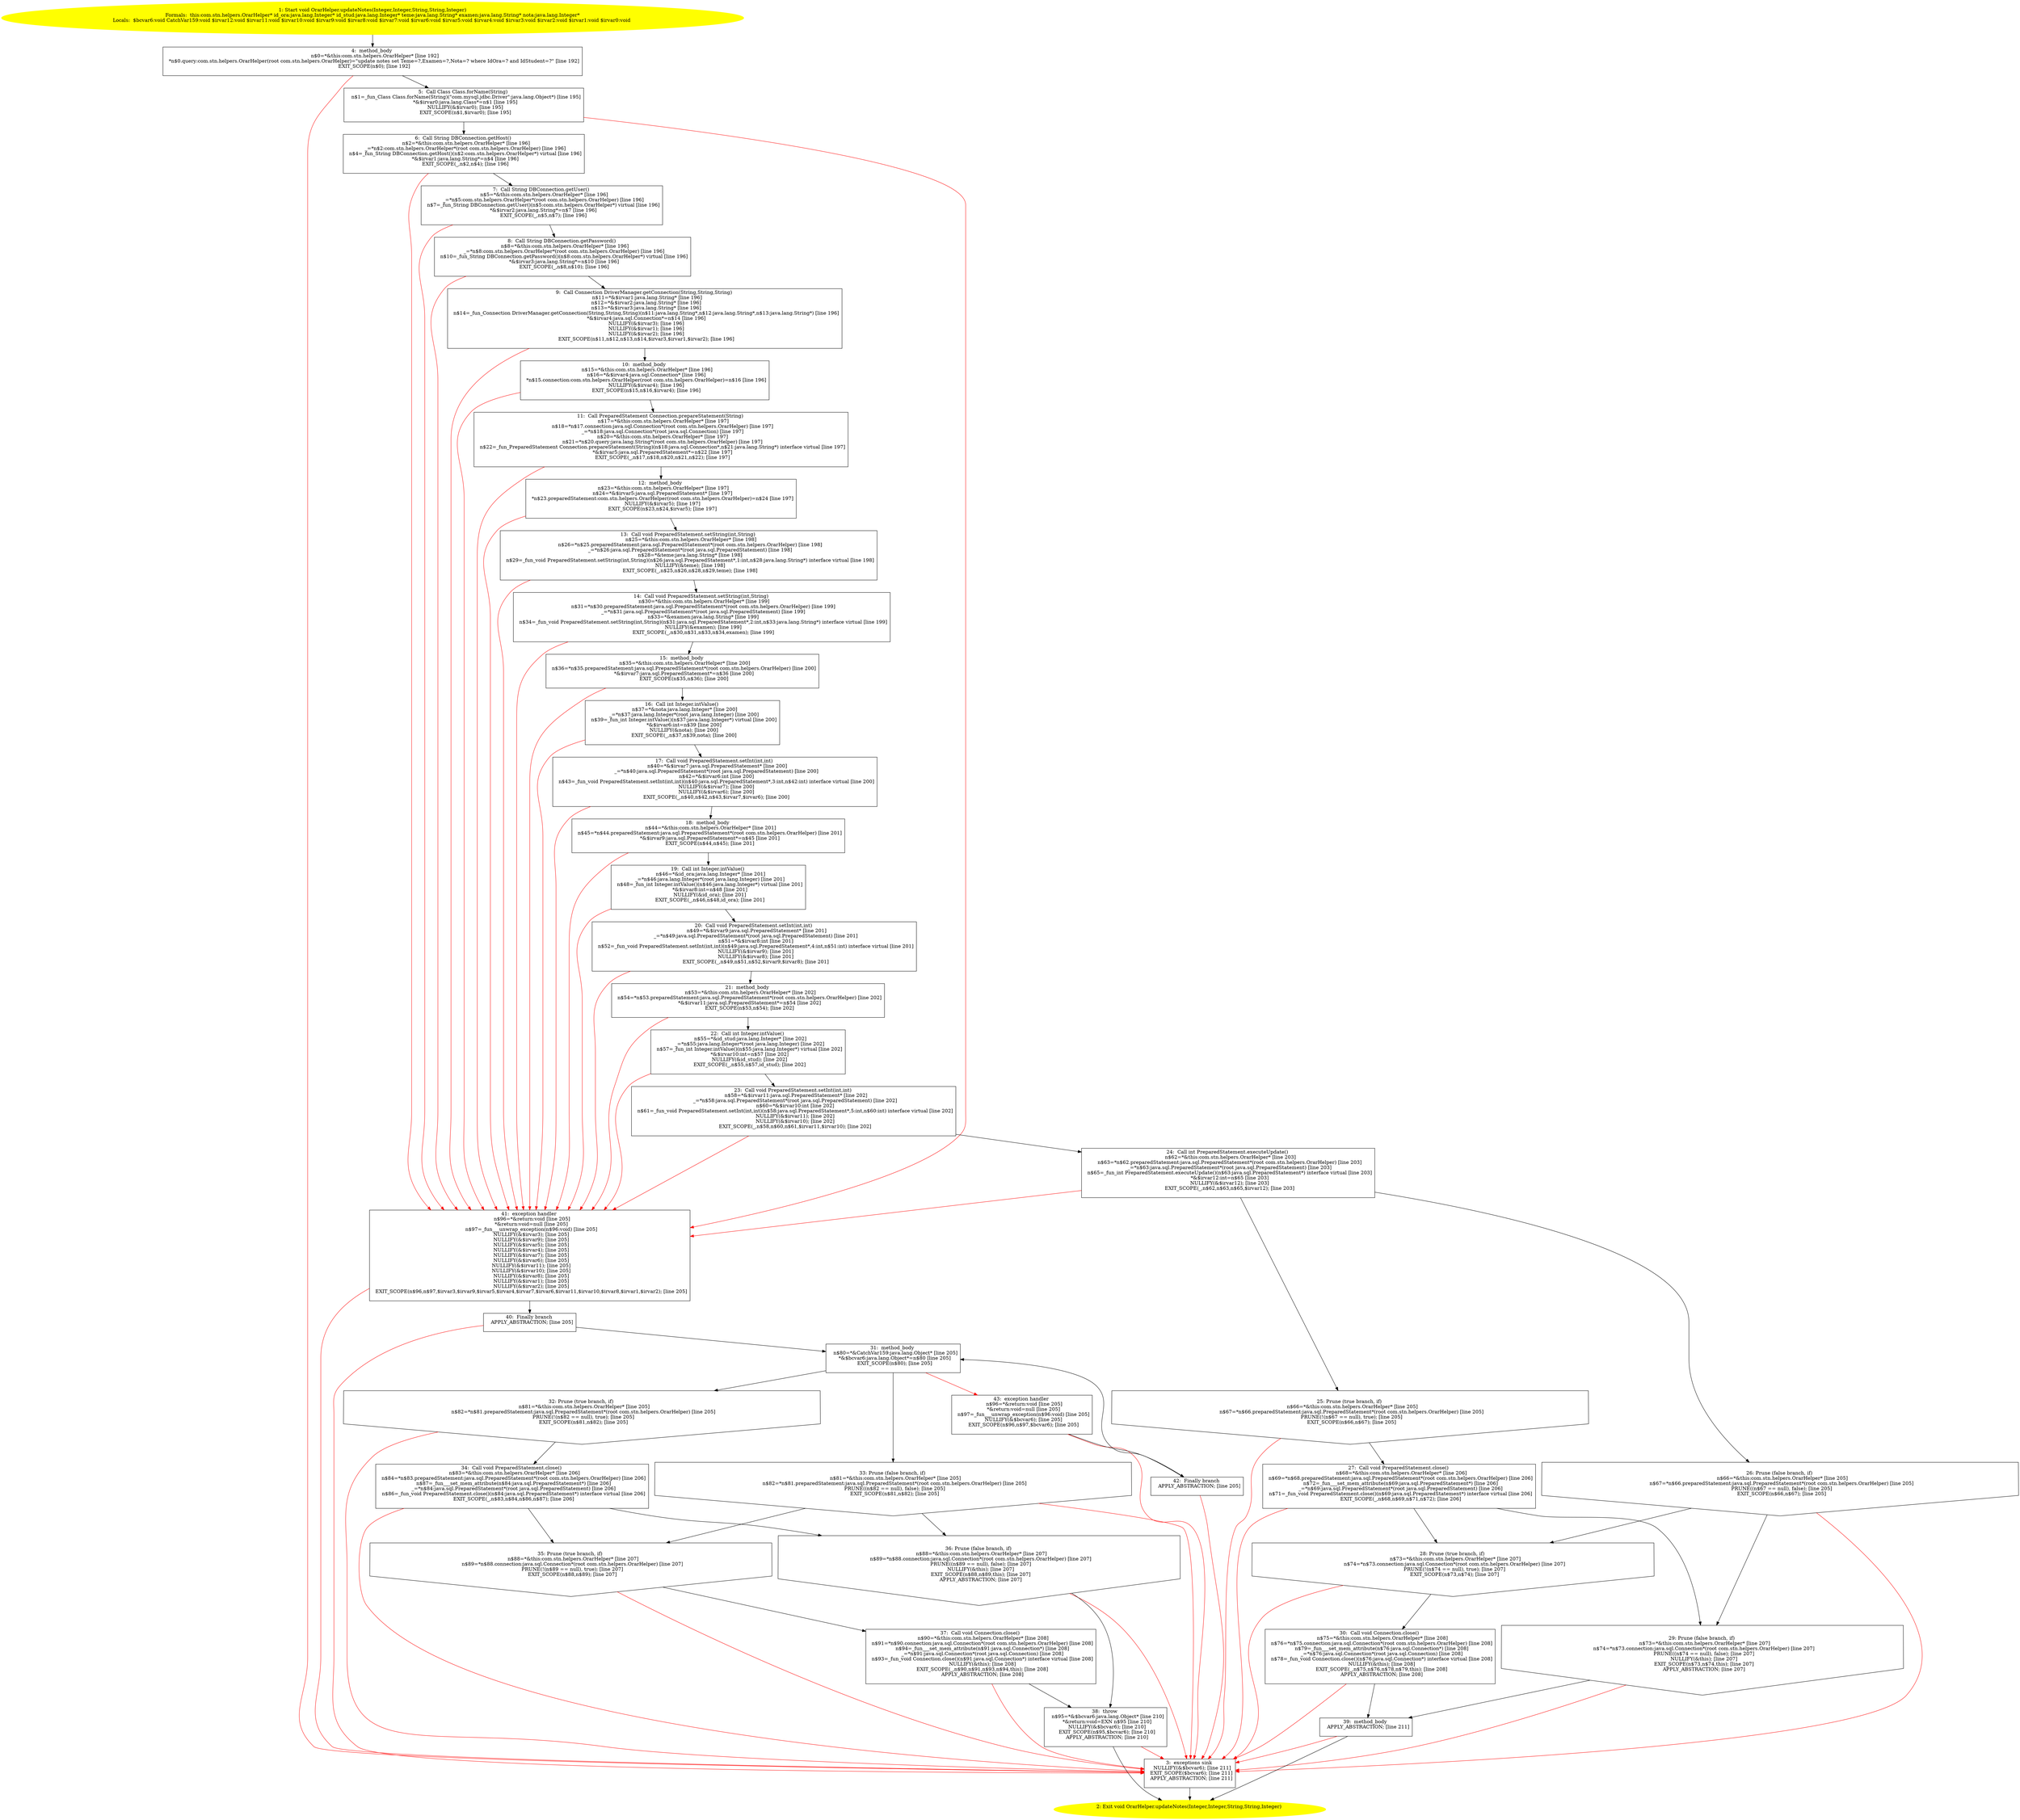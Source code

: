 /* @generated */
digraph cfg {
"com.stn.helpers.OrarHelper.updateNotes(java.lang.Integer,java.lang.Integer,java.lang.String,java.lan.32f5ffd7aff8fde650b1c3a159cd7a9b_1" [label="1: Start void OrarHelper.updateNotes(Integer,Integer,String,String,Integer)\nFormals:  this:com.stn.helpers.OrarHelper* id_ora:java.lang.Integer* id_stud:java.lang.Integer* teme:java.lang.String* examen:java.lang.String* nota:java.lang.Integer*\nLocals:  $bcvar6:void CatchVar159:void $irvar12:void $irvar11:void $irvar10:void $irvar9:void $irvar8:void $irvar7:void $irvar6:void $irvar5:void $irvar4:void $irvar3:void $irvar2:void $irvar1:void $irvar0:void \n  " color=yellow style=filled]
	

	 "com.stn.helpers.OrarHelper.updateNotes(java.lang.Integer,java.lang.Integer,java.lang.String,java.lan.32f5ffd7aff8fde650b1c3a159cd7a9b_1" -> "com.stn.helpers.OrarHelper.updateNotes(java.lang.Integer,java.lang.Integer,java.lang.String,java.lan.32f5ffd7aff8fde650b1c3a159cd7a9b_4" ;
"com.stn.helpers.OrarHelper.updateNotes(java.lang.Integer,java.lang.Integer,java.lang.String,java.lan.32f5ffd7aff8fde650b1c3a159cd7a9b_2" [label="2: Exit void OrarHelper.updateNotes(Integer,Integer,String,String,Integer) \n  " color=yellow style=filled]
	

"com.stn.helpers.OrarHelper.updateNotes(java.lang.Integer,java.lang.Integer,java.lang.String,java.lan.32f5ffd7aff8fde650b1c3a159cd7a9b_3" [label="3:  exceptions sink \n   NULLIFY(&$bcvar6); [line 211]\n  EXIT_SCOPE($bcvar6); [line 211]\n  APPLY_ABSTRACTION; [line 211]\n " shape="box"]
	

	 "com.stn.helpers.OrarHelper.updateNotes(java.lang.Integer,java.lang.Integer,java.lang.String,java.lan.32f5ffd7aff8fde650b1c3a159cd7a9b_3" -> "com.stn.helpers.OrarHelper.updateNotes(java.lang.Integer,java.lang.Integer,java.lang.String,java.lan.32f5ffd7aff8fde650b1c3a159cd7a9b_2" ;
"com.stn.helpers.OrarHelper.updateNotes(java.lang.Integer,java.lang.Integer,java.lang.String,java.lan.32f5ffd7aff8fde650b1c3a159cd7a9b_4" [label="4:  method_body \n   n$0=*&this:com.stn.helpers.OrarHelper* [line 192]\n  *n$0.query:com.stn.helpers.OrarHelper(root com.stn.helpers.OrarHelper)=\"update notes set Teme=?,Examen=?,Nota=? where IdOra=? and IdStudent=?\" [line 192]\n  EXIT_SCOPE(n$0); [line 192]\n " shape="box"]
	

	 "com.stn.helpers.OrarHelper.updateNotes(java.lang.Integer,java.lang.Integer,java.lang.String,java.lan.32f5ffd7aff8fde650b1c3a159cd7a9b_4" -> "com.stn.helpers.OrarHelper.updateNotes(java.lang.Integer,java.lang.Integer,java.lang.String,java.lan.32f5ffd7aff8fde650b1c3a159cd7a9b_5" ;
	 "com.stn.helpers.OrarHelper.updateNotes(java.lang.Integer,java.lang.Integer,java.lang.String,java.lan.32f5ffd7aff8fde650b1c3a159cd7a9b_4" -> "com.stn.helpers.OrarHelper.updateNotes(java.lang.Integer,java.lang.Integer,java.lang.String,java.lan.32f5ffd7aff8fde650b1c3a159cd7a9b_3" [color="red" ];
"com.stn.helpers.OrarHelper.updateNotes(java.lang.Integer,java.lang.Integer,java.lang.String,java.lan.32f5ffd7aff8fde650b1c3a159cd7a9b_5" [label="5:  Call Class Class.forName(String) \n   n$1=_fun_Class Class.forName(String)(\"com.mysql.jdbc.Driver\":java.lang.Object*) [line 195]\n  *&$irvar0:java.lang.Class*=n$1 [line 195]\n  NULLIFY(&$irvar0); [line 195]\n  EXIT_SCOPE(n$1,$irvar0); [line 195]\n " shape="box"]
	

	 "com.stn.helpers.OrarHelper.updateNotes(java.lang.Integer,java.lang.Integer,java.lang.String,java.lan.32f5ffd7aff8fde650b1c3a159cd7a9b_5" -> "com.stn.helpers.OrarHelper.updateNotes(java.lang.Integer,java.lang.Integer,java.lang.String,java.lan.32f5ffd7aff8fde650b1c3a159cd7a9b_6" ;
	 "com.stn.helpers.OrarHelper.updateNotes(java.lang.Integer,java.lang.Integer,java.lang.String,java.lan.32f5ffd7aff8fde650b1c3a159cd7a9b_5" -> "com.stn.helpers.OrarHelper.updateNotes(java.lang.Integer,java.lang.Integer,java.lang.String,java.lan.32f5ffd7aff8fde650b1c3a159cd7a9b_41" [color="red" ];
"com.stn.helpers.OrarHelper.updateNotes(java.lang.Integer,java.lang.Integer,java.lang.String,java.lan.32f5ffd7aff8fde650b1c3a159cd7a9b_6" [label="6:  Call String DBConnection.getHost() \n   n$2=*&this:com.stn.helpers.OrarHelper* [line 196]\n  _=*n$2:com.stn.helpers.OrarHelper*(root com.stn.helpers.OrarHelper) [line 196]\n  n$4=_fun_String DBConnection.getHost()(n$2:com.stn.helpers.OrarHelper*) virtual [line 196]\n  *&$irvar1:java.lang.String*=n$4 [line 196]\n  EXIT_SCOPE(_,n$2,n$4); [line 196]\n " shape="box"]
	

	 "com.stn.helpers.OrarHelper.updateNotes(java.lang.Integer,java.lang.Integer,java.lang.String,java.lan.32f5ffd7aff8fde650b1c3a159cd7a9b_6" -> "com.stn.helpers.OrarHelper.updateNotes(java.lang.Integer,java.lang.Integer,java.lang.String,java.lan.32f5ffd7aff8fde650b1c3a159cd7a9b_7" ;
	 "com.stn.helpers.OrarHelper.updateNotes(java.lang.Integer,java.lang.Integer,java.lang.String,java.lan.32f5ffd7aff8fde650b1c3a159cd7a9b_6" -> "com.stn.helpers.OrarHelper.updateNotes(java.lang.Integer,java.lang.Integer,java.lang.String,java.lan.32f5ffd7aff8fde650b1c3a159cd7a9b_41" [color="red" ];
"com.stn.helpers.OrarHelper.updateNotes(java.lang.Integer,java.lang.Integer,java.lang.String,java.lan.32f5ffd7aff8fde650b1c3a159cd7a9b_7" [label="7:  Call String DBConnection.getUser() \n   n$5=*&this:com.stn.helpers.OrarHelper* [line 196]\n  _=*n$5:com.stn.helpers.OrarHelper*(root com.stn.helpers.OrarHelper) [line 196]\n  n$7=_fun_String DBConnection.getUser()(n$5:com.stn.helpers.OrarHelper*) virtual [line 196]\n  *&$irvar2:java.lang.String*=n$7 [line 196]\n  EXIT_SCOPE(_,n$5,n$7); [line 196]\n " shape="box"]
	

	 "com.stn.helpers.OrarHelper.updateNotes(java.lang.Integer,java.lang.Integer,java.lang.String,java.lan.32f5ffd7aff8fde650b1c3a159cd7a9b_7" -> "com.stn.helpers.OrarHelper.updateNotes(java.lang.Integer,java.lang.Integer,java.lang.String,java.lan.32f5ffd7aff8fde650b1c3a159cd7a9b_8" ;
	 "com.stn.helpers.OrarHelper.updateNotes(java.lang.Integer,java.lang.Integer,java.lang.String,java.lan.32f5ffd7aff8fde650b1c3a159cd7a9b_7" -> "com.stn.helpers.OrarHelper.updateNotes(java.lang.Integer,java.lang.Integer,java.lang.String,java.lan.32f5ffd7aff8fde650b1c3a159cd7a9b_41" [color="red" ];
"com.stn.helpers.OrarHelper.updateNotes(java.lang.Integer,java.lang.Integer,java.lang.String,java.lan.32f5ffd7aff8fde650b1c3a159cd7a9b_8" [label="8:  Call String DBConnection.getPassword() \n   n$8=*&this:com.stn.helpers.OrarHelper* [line 196]\n  _=*n$8:com.stn.helpers.OrarHelper*(root com.stn.helpers.OrarHelper) [line 196]\n  n$10=_fun_String DBConnection.getPassword()(n$8:com.stn.helpers.OrarHelper*) virtual [line 196]\n  *&$irvar3:java.lang.String*=n$10 [line 196]\n  EXIT_SCOPE(_,n$8,n$10); [line 196]\n " shape="box"]
	

	 "com.stn.helpers.OrarHelper.updateNotes(java.lang.Integer,java.lang.Integer,java.lang.String,java.lan.32f5ffd7aff8fde650b1c3a159cd7a9b_8" -> "com.stn.helpers.OrarHelper.updateNotes(java.lang.Integer,java.lang.Integer,java.lang.String,java.lan.32f5ffd7aff8fde650b1c3a159cd7a9b_9" ;
	 "com.stn.helpers.OrarHelper.updateNotes(java.lang.Integer,java.lang.Integer,java.lang.String,java.lan.32f5ffd7aff8fde650b1c3a159cd7a9b_8" -> "com.stn.helpers.OrarHelper.updateNotes(java.lang.Integer,java.lang.Integer,java.lang.String,java.lan.32f5ffd7aff8fde650b1c3a159cd7a9b_41" [color="red" ];
"com.stn.helpers.OrarHelper.updateNotes(java.lang.Integer,java.lang.Integer,java.lang.String,java.lan.32f5ffd7aff8fde650b1c3a159cd7a9b_9" [label="9:  Call Connection DriverManager.getConnection(String,String,String) \n   n$11=*&$irvar1:java.lang.String* [line 196]\n  n$12=*&$irvar2:java.lang.String* [line 196]\n  n$13=*&$irvar3:java.lang.String* [line 196]\n  n$14=_fun_Connection DriverManager.getConnection(String,String,String)(n$11:java.lang.String*,n$12:java.lang.String*,n$13:java.lang.String*) [line 196]\n  *&$irvar4:java.sql.Connection*=n$14 [line 196]\n  NULLIFY(&$irvar3); [line 196]\n  NULLIFY(&$irvar1); [line 196]\n  NULLIFY(&$irvar2); [line 196]\n  EXIT_SCOPE(n$11,n$12,n$13,n$14,$irvar3,$irvar1,$irvar2); [line 196]\n " shape="box"]
	

	 "com.stn.helpers.OrarHelper.updateNotes(java.lang.Integer,java.lang.Integer,java.lang.String,java.lan.32f5ffd7aff8fde650b1c3a159cd7a9b_9" -> "com.stn.helpers.OrarHelper.updateNotes(java.lang.Integer,java.lang.Integer,java.lang.String,java.lan.32f5ffd7aff8fde650b1c3a159cd7a9b_10" ;
	 "com.stn.helpers.OrarHelper.updateNotes(java.lang.Integer,java.lang.Integer,java.lang.String,java.lan.32f5ffd7aff8fde650b1c3a159cd7a9b_9" -> "com.stn.helpers.OrarHelper.updateNotes(java.lang.Integer,java.lang.Integer,java.lang.String,java.lan.32f5ffd7aff8fde650b1c3a159cd7a9b_41" [color="red" ];
"com.stn.helpers.OrarHelper.updateNotes(java.lang.Integer,java.lang.Integer,java.lang.String,java.lan.32f5ffd7aff8fde650b1c3a159cd7a9b_10" [label="10:  method_body \n   n$15=*&this:com.stn.helpers.OrarHelper* [line 196]\n  n$16=*&$irvar4:java.sql.Connection* [line 196]\n  *n$15.connection:com.stn.helpers.OrarHelper(root com.stn.helpers.OrarHelper)=n$16 [line 196]\n  NULLIFY(&$irvar4); [line 196]\n  EXIT_SCOPE(n$15,n$16,$irvar4); [line 196]\n " shape="box"]
	

	 "com.stn.helpers.OrarHelper.updateNotes(java.lang.Integer,java.lang.Integer,java.lang.String,java.lan.32f5ffd7aff8fde650b1c3a159cd7a9b_10" -> "com.stn.helpers.OrarHelper.updateNotes(java.lang.Integer,java.lang.Integer,java.lang.String,java.lan.32f5ffd7aff8fde650b1c3a159cd7a9b_11" ;
	 "com.stn.helpers.OrarHelper.updateNotes(java.lang.Integer,java.lang.Integer,java.lang.String,java.lan.32f5ffd7aff8fde650b1c3a159cd7a9b_10" -> "com.stn.helpers.OrarHelper.updateNotes(java.lang.Integer,java.lang.Integer,java.lang.String,java.lan.32f5ffd7aff8fde650b1c3a159cd7a9b_41" [color="red" ];
"com.stn.helpers.OrarHelper.updateNotes(java.lang.Integer,java.lang.Integer,java.lang.String,java.lan.32f5ffd7aff8fde650b1c3a159cd7a9b_11" [label="11:  Call PreparedStatement Connection.prepareStatement(String) \n   n$17=*&this:com.stn.helpers.OrarHelper* [line 197]\n  n$18=*n$17.connection:java.sql.Connection*(root com.stn.helpers.OrarHelper) [line 197]\n  _=*n$18:java.sql.Connection*(root java.sql.Connection) [line 197]\n  n$20=*&this:com.stn.helpers.OrarHelper* [line 197]\n  n$21=*n$20.query:java.lang.String*(root com.stn.helpers.OrarHelper) [line 197]\n  n$22=_fun_PreparedStatement Connection.prepareStatement(String)(n$18:java.sql.Connection*,n$21:java.lang.String*) interface virtual [line 197]\n  *&$irvar5:java.sql.PreparedStatement*=n$22 [line 197]\n  EXIT_SCOPE(_,n$17,n$18,n$20,n$21,n$22); [line 197]\n " shape="box"]
	

	 "com.stn.helpers.OrarHelper.updateNotes(java.lang.Integer,java.lang.Integer,java.lang.String,java.lan.32f5ffd7aff8fde650b1c3a159cd7a9b_11" -> "com.stn.helpers.OrarHelper.updateNotes(java.lang.Integer,java.lang.Integer,java.lang.String,java.lan.32f5ffd7aff8fde650b1c3a159cd7a9b_12" ;
	 "com.stn.helpers.OrarHelper.updateNotes(java.lang.Integer,java.lang.Integer,java.lang.String,java.lan.32f5ffd7aff8fde650b1c3a159cd7a9b_11" -> "com.stn.helpers.OrarHelper.updateNotes(java.lang.Integer,java.lang.Integer,java.lang.String,java.lan.32f5ffd7aff8fde650b1c3a159cd7a9b_41" [color="red" ];
"com.stn.helpers.OrarHelper.updateNotes(java.lang.Integer,java.lang.Integer,java.lang.String,java.lan.32f5ffd7aff8fde650b1c3a159cd7a9b_12" [label="12:  method_body \n   n$23=*&this:com.stn.helpers.OrarHelper* [line 197]\n  n$24=*&$irvar5:java.sql.PreparedStatement* [line 197]\n  *n$23.preparedStatement:com.stn.helpers.OrarHelper(root com.stn.helpers.OrarHelper)=n$24 [line 197]\n  NULLIFY(&$irvar5); [line 197]\n  EXIT_SCOPE(n$23,n$24,$irvar5); [line 197]\n " shape="box"]
	

	 "com.stn.helpers.OrarHelper.updateNotes(java.lang.Integer,java.lang.Integer,java.lang.String,java.lan.32f5ffd7aff8fde650b1c3a159cd7a9b_12" -> "com.stn.helpers.OrarHelper.updateNotes(java.lang.Integer,java.lang.Integer,java.lang.String,java.lan.32f5ffd7aff8fde650b1c3a159cd7a9b_13" ;
	 "com.stn.helpers.OrarHelper.updateNotes(java.lang.Integer,java.lang.Integer,java.lang.String,java.lan.32f5ffd7aff8fde650b1c3a159cd7a9b_12" -> "com.stn.helpers.OrarHelper.updateNotes(java.lang.Integer,java.lang.Integer,java.lang.String,java.lan.32f5ffd7aff8fde650b1c3a159cd7a9b_41" [color="red" ];
"com.stn.helpers.OrarHelper.updateNotes(java.lang.Integer,java.lang.Integer,java.lang.String,java.lan.32f5ffd7aff8fde650b1c3a159cd7a9b_13" [label="13:  Call void PreparedStatement.setString(int,String) \n   n$25=*&this:com.stn.helpers.OrarHelper* [line 198]\n  n$26=*n$25.preparedStatement:java.sql.PreparedStatement*(root com.stn.helpers.OrarHelper) [line 198]\n  _=*n$26:java.sql.PreparedStatement*(root java.sql.PreparedStatement) [line 198]\n  n$28=*&teme:java.lang.String* [line 198]\n  n$29=_fun_void PreparedStatement.setString(int,String)(n$26:java.sql.PreparedStatement*,1:int,n$28:java.lang.String*) interface virtual [line 198]\n  NULLIFY(&teme); [line 198]\n  EXIT_SCOPE(_,n$25,n$26,n$28,n$29,teme); [line 198]\n " shape="box"]
	

	 "com.stn.helpers.OrarHelper.updateNotes(java.lang.Integer,java.lang.Integer,java.lang.String,java.lan.32f5ffd7aff8fde650b1c3a159cd7a9b_13" -> "com.stn.helpers.OrarHelper.updateNotes(java.lang.Integer,java.lang.Integer,java.lang.String,java.lan.32f5ffd7aff8fde650b1c3a159cd7a9b_14" ;
	 "com.stn.helpers.OrarHelper.updateNotes(java.lang.Integer,java.lang.Integer,java.lang.String,java.lan.32f5ffd7aff8fde650b1c3a159cd7a9b_13" -> "com.stn.helpers.OrarHelper.updateNotes(java.lang.Integer,java.lang.Integer,java.lang.String,java.lan.32f5ffd7aff8fde650b1c3a159cd7a9b_41" [color="red" ];
"com.stn.helpers.OrarHelper.updateNotes(java.lang.Integer,java.lang.Integer,java.lang.String,java.lan.32f5ffd7aff8fde650b1c3a159cd7a9b_14" [label="14:  Call void PreparedStatement.setString(int,String) \n   n$30=*&this:com.stn.helpers.OrarHelper* [line 199]\n  n$31=*n$30.preparedStatement:java.sql.PreparedStatement*(root com.stn.helpers.OrarHelper) [line 199]\n  _=*n$31:java.sql.PreparedStatement*(root java.sql.PreparedStatement) [line 199]\n  n$33=*&examen:java.lang.String* [line 199]\n  n$34=_fun_void PreparedStatement.setString(int,String)(n$31:java.sql.PreparedStatement*,2:int,n$33:java.lang.String*) interface virtual [line 199]\n  NULLIFY(&examen); [line 199]\n  EXIT_SCOPE(_,n$30,n$31,n$33,n$34,examen); [line 199]\n " shape="box"]
	

	 "com.stn.helpers.OrarHelper.updateNotes(java.lang.Integer,java.lang.Integer,java.lang.String,java.lan.32f5ffd7aff8fde650b1c3a159cd7a9b_14" -> "com.stn.helpers.OrarHelper.updateNotes(java.lang.Integer,java.lang.Integer,java.lang.String,java.lan.32f5ffd7aff8fde650b1c3a159cd7a9b_15" ;
	 "com.stn.helpers.OrarHelper.updateNotes(java.lang.Integer,java.lang.Integer,java.lang.String,java.lan.32f5ffd7aff8fde650b1c3a159cd7a9b_14" -> "com.stn.helpers.OrarHelper.updateNotes(java.lang.Integer,java.lang.Integer,java.lang.String,java.lan.32f5ffd7aff8fde650b1c3a159cd7a9b_41" [color="red" ];
"com.stn.helpers.OrarHelper.updateNotes(java.lang.Integer,java.lang.Integer,java.lang.String,java.lan.32f5ffd7aff8fde650b1c3a159cd7a9b_15" [label="15:  method_body \n   n$35=*&this:com.stn.helpers.OrarHelper* [line 200]\n  n$36=*n$35.preparedStatement:java.sql.PreparedStatement*(root com.stn.helpers.OrarHelper) [line 200]\n  *&$irvar7:java.sql.PreparedStatement*=n$36 [line 200]\n  EXIT_SCOPE(n$35,n$36); [line 200]\n " shape="box"]
	

	 "com.stn.helpers.OrarHelper.updateNotes(java.lang.Integer,java.lang.Integer,java.lang.String,java.lan.32f5ffd7aff8fde650b1c3a159cd7a9b_15" -> "com.stn.helpers.OrarHelper.updateNotes(java.lang.Integer,java.lang.Integer,java.lang.String,java.lan.32f5ffd7aff8fde650b1c3a159cd7a9b_16" ;
	 "com.stn.helpers.OrarHelper.updateNotes(java.lang.Integer,java.lang.Integer,java.lang.String,java.lan.32f5ffd7aff8fde650b1c3a159cd7a9b_15" -> "com.stn.helpers.OrarHelper.updateNotes(java.lang.Integer,java.lang.Integer,java.lang.String,java.lan.32f5ffd7aff8fde650b1c3a159cd7a9b_41" [color="red" ];
"com.stn.helpers.OrarHelper.updateNotes(java.lang.Integer,java.lang.Integer,java.lang.String,java.lan.32f5ffd7aff8fde650b1c3a159cd7a9b_16" [label="16:  Call int Integer.intValue() \n   n$37=*&nota:java.lang.Integer* [line 200]\n  _=*n$37:java.lang.Integer*(root java.lang.Integer) [line 200]\n  n$39=_fun_int Integer.intValue()(n$37:java.lang.Integer*) virtual [line 200]\n  *&$irvar6:int=n$39 [line 200]\n  NULLIFY(&nota); [line 200]\n  EXIT_SCOPE(_,n$37,n$39,nota); [line 200]\n " shape="box"]
	

	 "com.stn.helpers.OrarHelper.updateNotes(java.lang.Integer,java.lang.Integer,java.lang.String,java.lan.32f5ffd7aff8fde650b1c3a159cd7a9b_16" -> "com.stn.helpers.OrarHelper.updateNotes(java.lang.Integer,java.lang.Integer,java.lang.String,java.lan.32f5ffd7aff8fde650b1c3a159cd7a9b_17" ;
	 "com.stn.helpers.OrarHelper.updateNotes(java.lang.Integer,java.lang.Integer,java.lang.String,java.lan.32f5ffd7aff8fde650b1c3a159cd7a9b_16" -> "com.stn.helpers.OrarHelper.updateNotes(java.lang.Integer,java.lang.Integer,java.lang.String,java.lan.32f5ffd7aff8fde650b1c3a159cd7a9b_41" [color="red" ];
"com.stn.helpers.OrarHelper.updateNotes(java.lang.Integer,java.lang.Integer,java.lang.String,java.lan.32f5ffd7aff8fde650b1c3a159cd7a9b_17" [label="17:  Call void PreparedStatement.setInt(int,int) \n   n$40=*&$irvar7:java.sql.PreparedStatement* [line 200]\n  _=*n$40:java.sql.PreparedStatement*(root java.sql.PreparedStatement) [line 200]\n  n$42=*&$irvar6:int [line 200]\n  n$43=_fun_void PreparedStatement.setInt(int,int)(n$40:java.sql.PreparedStatement*,3:int,n$42:int) interface virtual [line 200]\n  NULLIFY(&$irvar7); [line 200]\n  NULLIFY(&$irvar6); [line 200]\n  EXIT_SCOPE(_,n$40,n$42,n$43,$irvar7,$irvar6); [line 200]\n " shape="box"]
	

	 "com.stn.helpers.OrarHelper.updateNotes(java.lang.Integer,java.lang.Integer,java.lang.String,java.lan.32f5ffd7aff8fde650b1c3a159cd7a9b_17" -> "com.stn.helpers.OrarHelper.updateNotes(java.lang.Integer,java.lang.Integer,java.lang.String,java.lan.32f5ffd7aff8fde650b1c3a159cd7a9b_18" ;
	 "com.stn.helpers.OrarHelper.updateNotes(java.lang.Integer,java.lang.Integer,java.lang.String,java.lan.32f5ffd7aff8fde650b1c3a159cd7a9b_17" -> "com.stn.helpers.OrarHelper.updateNotes(java.lang.Integer,java.lang.Integer,java.lang.String,java.lan.32f5ffd7aff8fde650b1c3a159cd7a9b_41" [color="red" ];
"com.stn.helpers.OrarHelper.updateNotes(java.lang.Integer,java.lang.Integer,java.lang.String,java.lan.32f5ffd7aff8fde650b1c3a159cd7a9b_18" [label="18:  method_body \n   n$44=*&this:com.stn.helpers.OrarHelper* [line 201]\n  n$45=*n$44.preparedStatement:java.sql.PreparedStatement*(root com.stn.helpers.OrarHelper) [line 201]\n  *&$irvar9:java.sql.PreparedStatement*=n$45 [line 201]\n  EXIT_SCOPE(n$44,n$45); [line 201]\n " shape="box"]
	

	 "com.stn.helpers.OrarHelper.updateNotes(java.lang.Integer,java.lang.Integer,java.lang.String,java.lan.32f5ffd7aff8fde650b1c3a159cd7a9b_18" -> "com.stn.helpers.OrarHelper.updateNotes(java.lang.Integer,java.lang.Integer,java.lang.String,java.lan.32f5ffd7aff8fde650b1c3a159cd7a9b_19" ;
	 "com.stn.helpers.OrarHelper.updateNotes(java.lang.Integer,java.lang.Integer,java.lang.String,java.lan.32f5ffd7aff8fde650b1c3a159cd7a9b_18" -> "com.stn.helpers.OrarHelper.updateNotes(java.lang.Integer,java.lang.Integer,java.lang.String,java.lan.32f5ffd7aff8fde650b1c3a159cd7a9b_41" [color="red" ];
"com.stn.helpers.OrarHelper.updateNotes(java.lang.Integer,java.lang.Integer,java.lang.String,java.lan.32f5ffd7aff8fde650b1c3a159cd7a9b_19" [label="19:  Call int Integer.intValue() \n   n$46=*&id_ora:java.lang.Integer* [line 201]\n  _=*n$46:java.lang.Integer*(root java.lang.Integer) [line 201]\n  n$48=_fun_int Integer.intValue()(n$46:java.lang.Integer*) virtual [line 201]\n  *&$irvar8:int=n$48 [line 201]\n  NULLIFY(&id_ora); [line 201]\n  EXIT_SCOPE(_,n$46,n$48,id_ora); [line 201]\n " shape="box"]
	

	 "com.stn.helpers.OrarHelper.updateNotes(java.lang.Integer,java.lang.Integer,java.lang.String,java.lan.32f5ffd7aff8fde650b1c3a159cd7a9b_19" -> "com.stn.helpers.OrarHelper.updateNotes(java.lang.Integer,java.lang.Integer,java.lang.String,java.lan.32f5ffd7aff8fde650b1c3a159cd7a9b_20" ;
	 "com.stn.helpers.OrarHelper.updateNotes(java.lang.Integer,java.lang.Integer,java.lang.String,java.lan.32f5ffd7aff8fde650b1c3a159cd7a9b_19" -> "com.stn.helpers.OrarHelper.updateNotes(java.lang.Integer,java.lang.Integer,java.lang.String,java.lan.32f5ffd7aff8fde650b1c3a159cd7a9b_41" [color="red" ];
"com.stn.helpers.OrarHelper.updateNotes(java.lang.Integer,java.lang.Integer,java.lang.String,java.lan.32f5ffd7aff8fde650b1c3a159cd7a9b_20" [label="20:  Call void PreparedStatement.setInt(int,int) \n   n$49=*&$irvar9:java.sql.PreparedStatement* [line 201]\n  _=*n$49:java.sql.PreparedStatement*(root java.sql.PreparedStatement) [line 201]\n  n$51=*&$irvar8:int [line 201]\n  n$52=_fun_void PreparedStatement.setInt(int,int)(n$49:java.sql.PreparedStatement*,4:int,n$51:int) interface virtual [line 201]\n  NULLIFY(&$irvar9); [line 201]\n  NULLIFY(&$irvar8); [line 201]\n  EXIT_SCOPE(_,n$49,n$51,n$52,$irvar9,$irvar8); [line 201]\n " shape="box"]
	

	 "com.stn.helpers.OrarHelper.updateNotes(java.lang.Integer,java.lang.Integer,java.lang.String,java.lan.32f5ffd7aff8fde650b1c3a159cd7a9b_20" -> "com.stn.helpers.OrarHelper.updateNotes(java.lang.Integer,java.lang.Integer,java.lang.String,java.lan.32f5ffd7aff8fde650b1c3a159cd7a9b_21" ;
	 "com.stn.helpers.OrarHelper.updateNotes(java.lang.Integer,java.lang.Integer,java.lang.String,java.lan.32f5ffd7aff8fde650b1c3a159cd7a9b_20" -> "com.stn.helpers.OrarHelper.updateNotes(java.lang.Integer,java.lang.Integer,java.lang.String,java.lan.32f5ffd7aff8fde650b1c3a159cd7a9b_41" [color="red" ];
"com.stn.helpers.OrarHelper.updateNotes(java.lang.Integer,java.lang.Integer,java.lang.String,java.lan.32f5ffd7aff8fde650b1c3a159cd7a9b_21" [label="21:  method_body \n   n$53=*&this:com.stn.helpers.OrarHelper* [line 202]\n  n$54=*n$53.preparedStatement:java.sql.PreparedStatement*(root com.stn.helpers.OrarHelper) [line 202]\n  *&$irvar11:java.sql.PreparedStatement*=n$54 [line 202]\n  EXIT_SCOPE(n$53,n$54); [line 202]\n " shape="box"]
	

	 "com.stn.helpers.OrarHelper.updateNotes(java.lang.Integer,java.lang.Integer,java.lang.String,java.lan.32f5ffd7aff8fde650b1c3a159cd7a9b_21" -> "com.stn.helpers.OrarHelper.updateNotes(java.lang.Integer,java.lang.Integer,java.lang.String,java.lan.32f5ffd7aff8fde650b1c3a159cd7a9b_22" ;
	 "com.stn.helpers.OrarHelper.updateNotes(java.lang.Integer,java.lang.Integer,java.lang.String,java.lan.32f5ffd7aff8fde650b1c3a159cd7a9b_21" -> "com.stn.helpers.OrarHelper.updateNotes(java.lang.Integer,java.lang.Integer,java.lang.String,java.lan.32f5ffd7aff8fde650b1c3a159cd7a9b_41" [color="red" ];
"com.stn.helpers.OrarHelper.updateNotes(java.lang.Integer,java.lang.Integer,java.lang.String,java.lan.32f5ffd7aff8fde650b1c3a159cd7a9b_22" [label="22:  Call int Integer.intValue() \n   n$55=*&id_stud:java.lang.Integer* [line 202]\n  _=*n$55:java.lang.Integer*(root java.lang.Integer) [line 202]\n  n$57=_fun_int Integer.intValue()(n$55:java.lang.Integer*) virtual [line 202]\n  *&$irvar10:int=n$57 [line 202]\n  NULLIFY(&id_stud); [line 202]\n  EXIT_SCOPE(_,n$55,n$57,id_stud); [line 202]\n " shape="box"]
	

	 "com.stn.helpers.OrarHelper.updateNotes(java.lang.Integer,java.lang.Integer,java.lang.String,java.lan.32f5ffd7aff8fde650b1c3a159cd7a9b_22" -> "com.stn.helpers.OrarHelper.updateNotes(java.lang.Integer,java.lang.Integer,java.lang.String,java.lan.32f5ffd7aff8fde650b1c3a159cd7a9b_23" ;
	 "com.stn.helpers.OrarHelper.updateNotes(java.lang.Integer,java.lang.Integer,java.lang.String,java.lan.32f5ffd7aff8fde650b1c3a159cd7a9b_22" -> "com.stn.helpers.OrarHelper.updateNotes(java.lang.Integer,java.lang.Integer,java.lang.String,java.lan.32f5ffd7aff8fde650b1c3a159cd7a9b_41" [color="red" ];
"com.stn.helpers.OrarHelper.updateNotes(java.lang.Integer,java.lang.Integer,java.lang.String,java.lan.32f5ffd7aff8fde650b1c3a159cd7a9b_23" [label="23:  Call void PreparedStatement.setInt(int,int) \n   n$58=*&$irvar11:java.sql.PreparedStatement* [line 202]\n  _=*n$58:java.sql.PreparedStatement*(root java.sql.PreparedStatement) [line 202]\n  n$60=*&$irvar10:int [line 202]\n  n$61=_fun_void PreparedStatement.setInt(int,int)(n$58:java.sql.PreparedStatement*,5:int,n$60:int) interface virtual [line 202]\n  NULLIFY(&$irvar11); [line 202]\n  NULLIFY(&$irvar10); [line 202]\n  EXIT_SCOPE(_,n$58,n$60,n$61,$irvar11,$irvar10); [line 202]\n " shape="box"]
	

	 "com.stn.helpers.OrarHelper.updateNotes(java.lang.Integer,java.lang.Integer,java.lang.String,java.lan.32f5ffd7aff8fde650b1c3a159cd7a9b_23" -> "com.stn.helpers.OrarHelper.updateNotes(java.lang.Integer,java.lang.Integer,java.lang.String,java.lan.32f5ffd7aff8fde650b1c3a159cd7a9b_24" ;
	 "com.stn.helpers.OrarHelper.updateNotes(java.lang.Integer,java.lang.Integer,java.lang.String,java.lan.32f5ffd7aff8fde650b1c3a159cd7a9b_23" -> "com.stn.helpers.OrarHelper.updateNotes(java.lang.Integer,java.lang.Integer,java.lang.String,java.lan.32f5ffd7aff8fde650b1c3a159cd7a9b_41" [color="red" ];
"com.stn.helpers.OrarHelper.updateNotes(java.lang.Integer,java.lang.Integer,java.lang.String,java.lan.32f5ffd7aff8fde650b1c3a159cd7a9b_24" [label="24:  Call int PreparedStatement.executeUpdate() \n   n$62=*&this:com.stn.helpers.OrarHelper* [line 203]\n  n$63=*n$62.preparedStatement:java.sql.PreparedStatement*(root com.stn.helpers.OrarHelper) [line 203]\n  _=*n$63:java.sql.PreparedStatement*(root java.sql.PreparedStatement) [line 203]\n  n$65=_fun_int PreparedStatement.executeUpdate()(n$63:java.sql.PreparedStatement*) interface virtual [line 203]\n  *&$irvar12:int=n$65 [line 203]\n  NULLIFY(&$irvar12); [line 203]\n  EXIT_SCOPE(_,n$62,n$63,n$65,$irvar12); [line 203]\n " shape="box"]
	

	 "com.stn.helpers.OrarHelper.updateNotes(java.lang.Integer,java.lang.Integer,java.lang.String,java.lan.32f5ffd7aff8fde650b1c3a159cd7a9b_24" -> "com.stn.helpers.OrarHelper.updateNotes(java.lang.Integer,java.lang.Integer,java.lang.String,java.lan.32f5ffd7aff8fde650b1c3a159cd7a9b_25" ;
	 "com.stn.helpers.OrarHelper.updateNotes(java.lang.Integer,java.lang.Integer,java.lang.String,java.lan.32f5ffd7aff8fde650b1c3a159cd7a9b_24" -> "com.stn.helpers.OrarHelper.updateNotes(java.lang.Integer,java.lang.Integer,java.lang.String,java.lan.32f5ffd7aff8fde650b1c3a159cd7a9b_26" ;
	 "com.stn.helpers.OrarHelper.updateNotes(java.lang.Integer,java.lang.Integer,java.lang.String,java.lan.32f5ffd7aff8fde650b1c3a159cd7a9b_24" -> "com.stn.helpers.OrarHelper.updateNotes(java.lang.Integer,java.lang.Integer,java.lang.String,java.lan.32f5ffd7aff8fde650b1c3a159cd7a9b_41" [color="red" ];
"com.stn.helpers.OrarHelper.updateNotes(java.lang.Integer,java.lang.Integer,java.lang.String,java.lan.32f5ffd7aff8fde650b1c3a159cd7a9b_25" [label="25: Prune (true branch, if) \n   n$66=*&this:com.stn.helpers.OrarHelper* [line 205]\n  n$67=*n$66.preparedStatement:java.sql.PreparedStatement*(root com.stn.helpers.OrarHelper) [line 205]\n  PRUNE(!(n$67 == null), true); [line 205]\n  EXIT_SCOPE(n$66,n$67); [line 205]\n " shape="invhouse"]
	

	 "com.stn.helpers.OrarHelper.updateNotes(java.lang.Integer,java.lang.Integer,java.lang.String,java.lan.32f5ffd7aff8fde650b1c3a159cd7a9b_25" -> "com.stn.helpers.OrarHelper.updateNotes(java.lang.Integer,java.lang.Integer,java.lang.String,java.lan.32f5ffd7aff8fde650b1c3a159cd7a9b_27" ;
	 "com.stn.helpers.OrarHelper.updateNotes(java.lang.Integer,java.lang.Integer,java.lang.String,java.lan.32f5ffd7aff8fde650b1c3a159cd7a9b_25" -> "com.stn.helpers.OrarHelper.updateNotes(java.lang.Integer,java.lang.Integer,java.lang.String,java.lan.32f5ffd7aff8fde650b1c3a159cd7a9b_3" [color="red" ];
"com.stn.helpers.OrarHelper.updateNotes(java.lang.Integer,java.lang.Integer,java.lang.String,java.lan.32f5ffd7aff8fde650b1c3a159cd7a9b_26" [label="26: Prune (false branch, if) \n   n$66=*&this:com.stn.helpers.OrarHelper* [line 205]\n  n$67=*n$66.preparedStatement:java.sql.PreparedStatement*(root com.stn.helpers.OrarHelper) [line 205]\n  PRUNE((n$67 == null), false); [line 205]\n  EXIT_SCOPE(n$66,n$67); [line 205]\n " shape="invhouse"]
	

	 "com.stn.helpers.OrarHelper.updateNotes(java.lang.Integer,java.lang.Integer,java.lang.String,java.lan.32f5ffd7aff8fde650b1c3a159cd7a9b_26" -> "com.stn.helpers.OrarHelper.updateNotes(java.lang.Integer,java.lang.Integer,java.lang.String,java.lan.32f5ffd7aff8fde650b1c3a159cd7a9b_28" ;
	 "com.stn.helpers.OrarHelper.updateNotes(java.lang.Integer,java.lang.Integer,java.lang.String,java.lan.32f5ffd7aff8fde650b1c3a159cd7a9b_26" -> "com.stn.helpers.OrarHelper.updateNotes(java.lang.Integer,java.lang.Integer,java.lang.String,java.lan.32f5ffd7aff8fde650b1c3a159cd7a9b_29" ;
	 "com.stn.helpers.OrarHelper.updateNotes(java.lang.Integer,java.lang.Integer,java.lang.String,java.lan.32f5ffd7aff8fde650b1c3a159cd7a9b_26" -> "com.stn.helpers.OrarHelper.updateNotes(java.lang.Integer,java.lang.Integer,java.lang.String,java.lan.32f5ffd7aff8fde650b1c3a159cd7a9b_3" [color="red" ];
"com.stn.helpers.OrarHelper.updateNotes(java.lang.Integer,java.lang.Integer,java.lang.String,java.lan.32f5ffd7aff8fde650b1c3a159cd7a9b_27" [label="27:  Call void PreparedStatement.close() \n   n$68=*&this:com.stn.helpers.OrarHelper* [line 206]\n  n$69=*n$68.preparedStatement:java.sql.PreparedStatement*(root com.stn.helpers.OrarHelper) [line 206]\n  n$72=_fun___set_mem_attribute(n$69:java.sql.PreparedStatement*) [line 206]\n  _=*n$69:java.sql.PreparedStatement*(root java.sql.PreparedStatement) [line 206]\n  n$71=_fun_void PreparedStatement.close()(n$69:java.sql.PreparedStatement*) interface virtual [line 206]\n  EXIT_SCOPE(_,n$68,n$69,n$71,n$72); [line 206]\n " shape="box"]
	

	 "com.stn.helpers.OrarHelper.updateNotes(java.lang.Integer,java.lang.Integer,java.lang.String,java.lan.32f5ffd7aff8fde650b1c3a159cd7a9b_27" -> "com.stn.helpers.OrarHelper.updateNotes(java.lang.Integer,java.lang.Integer,java.lang.String,java.lan.32f5ffd7aff8fde650b1c3a159cd7a9b_28" ;
	 "com.stn.helpers.OrarHelper.updateNotes(java.lang.Integer,java.lang.Integer,java.lang.String,java.lan.32f5ffd7aff8fde650b1c3a159cd7a9b_27" -> "com.stn.helpers.OrarHelper.updateNotes(java.lang.Integer,java.lang.Integer,java.lang.String,java.lan.32f5ffd7aff8fde650b1c3a159cd7a9b_29" ;
	 "com.stn.helpers.OrarHelper.updateNotes(java.lang.Integer,java.lang.Integer,java.lang.String,java.lan.32f5ffd7aff8fde650b1c3a159cd7a9b_27" -> "com.stn.helpers.OrarHelper.updateNotes(java.lang.Integer,java.lang.Integer,java.lang.String,java.lan.32f5ffd7aff8fde650b1c3a159cd7a9b_3" [color="red" ];
"com.stn.helpers.OrarHelper.updateNotes(java.lang.Integer,java.lang.Integer,java.lang.String,java.lan.32f5ffd7aff8fde650b1c3a159cd7a9b_28" [label="28: Prune (true branch, if) \n   n$73=*&this:com.stn.helpers.OrarHelper* [line 207]\n  n$74=*n$73.connection:java.sql.Connection*(root com.stn.helpers.OrarHelper) [line 207]\n  PRUNE(!(n$74 == null), true); [line 207]\n  EXIT_SCOPE(n$73,n$74); [line 207]\n " shape="invhouse"]
	

	 "com.stn.helpers.OrarHelper.updateNotes(java.lang.Integer,java.lang.Integer,java.lang.String,java.lan.32f5ffd7aff8fde650b1c3a159cd7a9b_28" -> "com.stn.helpers.OrarHelper.updateNotes(java.lang.Integer,java.lang.Integer,java.lang.String,java.lan.32f5ffd7aff8fde650b1c3a159cd7a9b_30" ;
	 "com.stn.helpers.OrarHelper.updateNotes(java.lang.Integer,java.lang.Integer,java.lang.String,java.lan.32f5ffd7aff8fde650b1c3a159cd7a9b_28" -> "com.stn.helpers.OrarHelper.updateNotes(java.lang.Integer,java.lang.Integer,java.lang.String,java.lan.32f5ffd7aff8fde650b1c3a159cd7a9b_3" [color="red" ];
"com.stn.helpers.OrarHelper.updateNotes(java.lang.Integer,java.lang.Integer,java.lang.String,java.lan.32f5ffd7aff8fde650b1c3a159cd7a9b_29" [label="29: Prune (false branch, if) \n   n$73=*&this:com.stn.helpers.OrarHelper* [line 207]\n  n$74=*n$73.connection:java.sql.Connection*(root com.stn.helpers.OrarHelper) [line 207]\n  PRUNE((n$74 == null), false); [line 207]\n  NULLIFY(&this); [line 207]\n  EXIT_SCOPE(n$73,n$74,this); [line 207]\n  APPLY_ABSTRACTION; [line 207]\n " shape="invhouse"]
	

	 "com.stn.helpers.OrarHelper.updateNotes(java.lang.Integer,java.lang.Integer,java.lang.String,java.lan.32f5ffd7aff8fde650b1c3a159cd7a9b_29" -> "com.stn.helpers.OrarHelper.updateNotes(java.lang.Integer,java.lang.Integer,java.lang.String,java.lan.32f5ffd7aff8fde650b1c3a159cd7a9b_39" ;
	 "com.stn.helpers.OrarHelper.updateNotes(java.lang.Integer,java.lang.Integer,java.lang.String,java.lan.32f5ffd7aff8fde650b1c3a159cd7a9b_29" -> "com.stn.helpers.OrarHelper.updateNotes(java.lang.Integer,java.lang.Integer,java.lang.String,java.lan.32f5ffd7aff8fde650b1c3a159cd7a9b_3" [color="red" ];
"com.stn.helpers.OrarHelper.updateNotes(java.lang.Integer,java.lang.Integer,java.lang.String,java.lan.32f5ffd7aff8fde650b1c3a159cd7a9b_30" [label="30:  Call void Connection.close() \n   n$75=*&this:com.stn.helpers.OrarHelper* [line 208]\n  n$76=*n$75.connection:java.sql.Connection*(root com.stn.helpers.OrarHelper) [line 208]\n  n$79=_fun___set_mem_attribute(n$76:java.sql.Connection*) [line 208]\n  _=*n$76:java.sql.Connection*(root java.sql.Connection) [line 208]\n  n$78=_fun_void Connection.close()(n$76:java.sql.Connection*) interface virtual [line 208]\n  NULLIFY(&this); [line 208]\n  EXIT_SCOPE(_,n$75,n$76,n$78,n$79,this); [line 208]\n  APPLY_ABSTRACTION; [line 208]\n " shape="box"]
	

	 "com.stn.helpers.OrarHelper.updateNotes(java.lang.Integer,java.lang.Integer,java.lang.String,java.lan.32f5ffd7aff8fde650b1c3a159cd7a9b_30" -> "com.stn.helpers.OrarHelper.updateNotes(java.lang.Integer,java.lang.Integer,java.lang.String,java.lan.32f5ffd7aff8fde650b1c3a159cd7a9b_39" ;
	 "com.stn.helpers.OrarHelper.updateNotes(java.lang.Integer,java.lang.Integer,java.lang.String,java.lan.32f5ffd7aff8fde650b1c3a159cd7a9b_30" -> "com.stn.helpers.OrarHelper.updateNotes(java.lang.Integer,java.lang.Integer,java.lang.String,java.lan.32f5ffd7aff8fde650b1c3a159cd7a9b_3" [color="red" ];
"com.stn.helpers.OrarHelper.updateNotes(java.lang.Integer,java.lang.Integer,java.lang.String,java.lan.32f5ffd7aff8fde650b1c3a159cd7a9b_31" [label="31:  method_body \n   n$80=*&CatchVar159:java.lang.Object* [line 205]\n  *&$bcvar6:java.lang.Object*=n$80 [line 205]\n  EXIT_SCOPE(n$80); [line 205]\n " shape="box"]
	

	 "com.stn.helpers.OrarHelper.updateNotes(java.lang.Integer,java.lang.Integer,java.lang.String,java.lan.32f5ffd7aff8fde650b1c3a159cd7a9b_31" -> "com.stn.helpers.OrarHelper.updateNotes(java.lang.Integer,java.lang.Integer,java.lang.String,java.lan.32f5ffd7aff8fde650b1c3a159cd7a9b_32" ;
	 "com.stn.helpers.OrarHelper.updateNotes(java.lang.Integer,java.lang.Integer,java.lang.String,java.lan.32f5ffd7aff8fde650b1c3a159cd7a9b_31" -> "com.stn.helpers.OrarHelper.updateNotes(java.lang.Integer,java.lang.Integer,java.lang.String,java.lan.32f5ffd7aff8fde650b1c3a159cd7a9b_33" ;
	 "com.stn.helpers.OrarHelper.updateNotes(java.lang.Integer,java.lang.Integer,java.lang.String,java.lan.32f5ffd7aff8fde650b1c3a159cd7a9b_31" -> "com.stn.helpers.OrarHelper.updateNotes(java.lang.Integer,java.lang.Integer,java.lang.String,java.lan.32f5ffd7aff8fde650b1c3a159cd7a9b_43" [color="red" ];
"com.stn.helpers.OrarHelper.updateNotes(java.lang.Integer,java.lang.Integer,java.lang.String,java.lan.32f5ffd7aff8fde650b1c3a159cd7a9b_32" [label="32: Prune (true branch, if) \n   n$81=*&this:com.stn.helpers.OrarHelper* [line 205]\n  n$82=*n$81.preparedStatement:java.sql.PreparedStatement*(root com.stn.helpers.OrarHelper) [line 205]\n  PRUNE(!(n$82 == null), true); [line 205]\n  EXIT_SCOPE(n$81,n$82); [line 205]\n " shape="invhouse"]
	

	 "com.stn.helpers.OrarHelper.updateNotes(java.lang.Integer,java.lang.Integer,java.lang.String,java.lan.32f5ffd7aff8fde650b1c3a159cd7a9b_32" -> "com.stn.helpers.OrarHelper.updateNotes(java.lang.Integer,java.lang.Integer,java.lang.String,java.lan.32f5ffd7aff8fde650b1c3a159cd7a9b_34" ;
	 "com.stn.helpers.OrarHelper.updateNotes(java.lang.Integer,java.lang.Integer,java.lang.String,java.lan.32f5ffd7aff8fde650b1c3a159cd7a9b_32" -> "com.stn.helpers.OrarHelper.updateNotes(java.lang.Integer,java.lang.Integer,java.lang.String,java.lan.32f5ffd7aff8fde650b1c3a159cd7a9b_3" [color="red" ];
"com.stn.helpers.OrarHelper.updateNotes(java.lang.Integer,java.lang.Integer,java.lang.String,java.lan.32f5ffd7aff8fde650b1c3a159cd7a9b_33" [label="33: Prune (false branch, if) \n   n$81=*&this:com.stn.helpers.OrarHelper* [line 205]\n  n$82=*n$81.preparedStatement:java.sql.PreparedStatement*(root com.stn.helpers.OrarHelper) [line 205]\n  PRUNE((n$82 == null), false); [line 205]\n  EXIT_SCOPE(n$81,n$82); [line 205]\n " shape="invhouse"]
	

	 "com.stn.helpers.OrarHelper.updateNotes(java.lang.Integer,java.lang.Integer,java.lang.String,java.lan.32f5ffd7aff8fde650b1c3a159cd7a9b_33" -> "com.stn.helpers.OrarHelper.updateNotes(java.lang.Integer,java.lang.Integer,java.lang.String,java.lan.32f5ffd7aff8fde650b1c3a159cd7a9b_35" ;
	 "com.stn.helpers.OrarHelper.updateNotes(java.lang.Integer,java.lang.Integer,java.lang.String,java.lan.32f5ffd7aff8fde650b1c3a159cd7a9b_33" -> "com.stn.helpers.OrarHelper.updateNotes(java.lang.Integer,java.lang.Integer,java.lang.String,java.lan.32f5ffd7aff8fde650b1c3a159cd7a9b_36" ;
	 "com.stn.helpers.OrarHelper.updateNotes(java.lang.Integer,java.lang.Integer,java.lang.String,java.lan.32f5ffd7aff8fde650b1c3a159cd7a9b_33" -> "com.stn.helpers.OrarHelper.updateNotes(java.lang.Integer,java.lang.Integer,java.lang.String,java.lan.32f5ffd7aff8fde650b1c3a159cd7a9b_3" [color="red" ];
"com.stn.helpers.OrarHelper.updateNotes(java.lang.Integer,java.lang.Integer,java.lang.String,java.lan.32f5ffd7aff8fde650b1c3a159cd7a9b_34" [label="34:  Call void PreparedStatement.close() \n   n$83=*&this:com.stn.helpers.OrarHelper* [line 206]\n  n$84=*n$83.preparedStatement:java.sql.PreparedStatement*(root com.stn.helpers.OrarHelper) [line 206]\n  n$87=_fun___set_mem_attribute(n$84:java.sql.PreparedStatement*) [line 206]\n  _=*n$84:java.sql.PreparedStatement*(root java.sql.PreparedStatement) [line 206]\n  n$86=_fun_void PreparedStatement.close()(n$84:java.sql.PreparedStatement*) interface virtual [line 206]\n  EXIT_SCOPE(_,n$83,n$84,n$86,n$87); [line 206]\n " shape="box"]
	

	 "com.stn.helpers.OrarHelper.updateNotes(java.lang.Integer,java.lang.Integer,java.lang.String,java.lan.32f5ffd7aff8fde650b1c3a159cd7a9b_34" -> "com.stn.helpers.OrarHelper.updateNotes(java.lang.Integer,java.lang.Integer,java.lang.String,java.lan.32f5ffd7aff8fde650b1c3a159cd7a9b_35" ;
	 "com.stn.helpers.OrarHelper.updateNotes(java.lang.Integer,java.lang.Integer,java.lang.String,java.lan.32f5ffd7aff8fde650b1c3a159cd7a9b_34" -> "com.stn.helpers.OrarHelper.updateNotes(java.lang.Integer,java.lang.Integer,java.lang.String,java.lan.32f5ffd7aff8fde650b1c3a159cd7a9b_36" ;
	 "com.stn.helpers.OrarHelper.updateNotes(java.lang.Integer,java.lang.Integer,java.lang.String,java.lan.32f5ffd7aff8fde650b1c3a159cd7a9b_34" -> "com.stn.helpers.OrarHelper.updateNotes(java.lang.Integer,java.lang.Integer,java.lang.String,java.lan.32f5ffd7aff8fde650b1c3a159cd7a9b_3" [color="red" ];
"com.stn.helpers.OrarHelper.updateNotes(java.lang.Integer,java.lang.Integer,java.lang.String,java.lan.32f5ffd7aff8fde650b1c3a159cd7a9b_35" [label="35: Prune (true branch, if) \n   n$88=*&this:com.stn.helpers.OrarHelper* [line 207]\n  n$89=*n$88.connection:java.sql.Connection*(root com.stn.helpers.OrarHelper) [line 207]\n  PRUNE(!(n$89 == null), true); [line 207]\n  EXIT_SCOPE(n$88,n$89); [line 207]\n " shape="invhouse"]
	

	 "com.stn.helpers.OrarHelper.updateNotes(java.lang.Integer,java.lang.Integer,java.lang.String,java.lan.32f5ffd7aff8fde650b1c3a159cd7a9b_35" -> "com.stn.helpers.OrarHelper.updateNotes(java.lang.Integer,java.lang.Integer,java.lang.String,java.lan.32f5ffd7aff8fde650b1c3a159cd7a9b_37" ;
	 "com.stn.helpers.OrarHelper.updateNotes(java.lang.Integer,java.lang.Integer,java.lang.String,java.lan.32f5ffd7aff8fde650b1c3a159cd7a9b_35" -> "com.stn.helpers.OrarHelper.updateNotes(java.lang.Integer,java.lang.Integer,java.lang.String,java.lan.32f5ffd7aff8fde650b1c3a159cd7a9b_3" [color="red" ];
"com.stn.helpers.OrarHelper.updateNotes(java.lang.Integer,java.lang.Integer,java.lang.String,java.lan.32f5ffd7aff8fde650b1c3a159cd7a9b_36" [label="36: Prune (false branch, if) \n   n$88=*&this:com.stn.helpers.OrarHelper* [line 207]\n  n$89=*n$88.connection:java.sql.Connection*(root com.stn.helpers.OrarHelper) [line 207]\n  PRUNE((n$89 == null), false); [line 207]\n  NULLIFY(&this); [line 207]\n  EXIT_SCOPE(n$88,n$89,this); [line 207]\n  APPLY_ABSTRACTION; [line 207]\n " shape="invhouse"]
	

	 "com.stn.helpers.OrarHelper.updateNotes(java.lang.Integer,java.lang.Integer,java.lang.String,java.lan.32f5ffd7aff8fde650b1c3a159cd7a9b_36" -> "com.stn.helpers.OrarHelper.updateNotes(java.lang.Integer,java.lang.Integer,java.lang.String,java.lan.32f5ffd7aff8fde650b1c3a159cd7a9b_38" ;
	 "com.stn.helpers.OrarHelper.updateNotes(java.lang.Integer,java.lang.Integer,java.lang.String,java.lan.32f5ffd7aff8fde650b1c3a159cd7a9b_36" -> "com.stn.helpers.OrarHelper.updateNotes(java.lang.Integer,java.lang.Integer,java.lang.String,java.lan.32f5ffd7aff8fde650b1c3a159cd7a9b_3" [color="red" ];
"com.stn.helpers.OrarHelper.updateNotes(java.lang.Integer,java.lang.Integer,java.lang.String,java.lan.32f5ffd7aff8fde650b1c3a159cd7a9b_37" [label="37:  Call void Connection.close() \n   n$90=*&this:com.stn.helpers.OrarHelper* [line 208]\n  n$91=*n$90.connection:java.sql.Connection*(root com.stn.helpers.OrarHelper) [line 208]\n  n$94=_fun___set_mem_attribute(n$91:java.sql.Connection*) [line 208]\n  _=*n$91:java.sql.Connection*(root java.sql.Connection) [line 208]\n  n$93=_fun_void Connection.close()(n$91:java.sql.Connection*) interface virtual [line 208]\n  NULLIFY(&this); [line 208]\n  EXIT_SCOPE(_,n$90,n$91,n$93,n$94,this); [line 208]\n  APPLY_ABSTRACTION; [line 208]\n " shape="box"]
	

	 "com.stn.helpers.OrarHelper.updateNotes(java.lang.Integer,java.lang.Integer,java.lang.String,java.lan.32f5ffd7aff8fde650b1c3a159cd7a9b_37" -> "com.stn.helpers.OrarHelper.updateNotes(java.lang.Integer,java.lang.Integer,java.lang.String,java.lan.32f5ffd7aff8fde650b1c3a159cd7a9b_38" ;
	 "com.stn.helpers.OrarHelper.updateNotes(java.lang.Integer,java.lang.Integer,java.lang.String,java.lan.32f5ffd7aff8fde650b1c3a159cd7a9b_37" -> "com.stn.helpers.OrarHelper.updateNotes(java.lang.Integer,java.lang.Integer,java.lang.String,java.lan.32f5ffd7aff8fde650b1c3a159cd7a9b_3" [color="red" ];
"com.stn.helpers.OrarHelper.updateNotes(java.lang.Integer,java.lang.Integer,java.lang.String,java.lan.32f5ffd7aff8fde650b1c3a159cd7a9b_38" [label="38:  throw \n   n$95=*&$bcvar6:java.lang.Object* [line 210]\n  *&return:void=EXN n$95 [line 210]\n  NULLIFY(&$bcvar6); [line 210]\n  EXIT_SCOPE(n$95,$bcvar6); [line 210]\n  APPLY_ABSTRACTION; [line 210]\n " shape="box"]
	

	 "com.stn.helpers.OrarHelper.updateNotes(java.lang.Integer,java.lang.Integer,java.lang.String,java.lan.32f5ffd7aff8fde650b1c3a159cd7a9b_38" -> "com.stn.helpers.OrarHelper.updateNotes(java.lang.Integer,java.lang.Integer,java.lang.String,java.lan.32f5ffd7aff8fde650b1c3a159cd7a9b_2" ;
	 "com.stn.helpers.OrarHelper.updateNotes(java.lang.Integer,java.lang.Integer,java.lang.String,java.lan.32f5ffd7aff8fde650b1c3a159cd7a9b_38" -> "com.stn.helpers.OrarHelper.updateNotes(java.lang.Integer,java.lang.Integer,java.lang.String,java.lan.32f5ffd7aff8fde650b1c3a159cd7a9b_3" [color="red" ];
"com.stn.helpers.OrarHelper.updateNotes(java.lang.Integer,java.lang.Integer,java.lang.String,java.lan.32f5ffd7aff8fde650b1c3a159cd7a9b_39" [label="39:  method_body \n   APPLY_ABSTRACTION; [line 211]\n " shape="box"]
	

	 "com.stn.helpers.OrarHelper.updateNotes(java.lang.Integer,java.lang.Integer,java.lang.String,java.lan.32f5ffd7aff8fde650b1c3a159cd7a9b_39" -> "com.stn.helpers.OrarHelper.updateNotes(java.lang.Integer,java.lang.Integer,java.lang.String,java.lan.32f5ffd7aff8fde650b1c3a159cd7a9b_2" ;
	 "com.stn.helpers.OrarHelper.updateNotes(java.lang.Integer,java.lang.Integer,java.lang.String,java.lan.32f5ffd7aff8fde650b1c3a159cd7a9b_39" -> "com.stn.helpers.OrarHelper.updateNotes(java.lang.Integer,java.lang.Integer,java.lang.String,java.lan.32f5ffd7aff8fde650b1c3a159cd7a9b_3" [color="red" ];
"com.stn.helpers.OrarHelper.updateNotes(java.lang.Integer,java.lang.Integer,java.lang.String,java.lan.32f5ffd7aff8fde650b1c3a159cd7a9b_40" [label="40:  Finally branch \n   APPLY_ABSTRACTION; [line 205]\n " shape="box"]
	

	 "com.stn.helpers.OrarHelper.updateNotes(java.lang.Integer,java.lang.Integer,java.lang.String,java.lan.32f5ffd7aff8fde650b1c3a159cd7a9b_40" -> "com.stn.helpers.OrarHelper.updateNotes(java.lang.Integer,java.lang.Integer,java.lang.String,java.lan.32f5ffd7aff8fde650b1c3a159cd7a9b_31" ;
	 "com.stn.helpers.OrarHelper.updateNotes(java.lang.Integer,java.lang.Integer,java.lang.String,java.lan.32f5ffd7aff8fde650b1c3a159cd7a9b_40" -> "com.stn.helpers.OrarHelper.updateNotes(java.lang.Integer,java.lang.Integer,java.lang.String,java.lan.32f5ffd7aff8fde650b1c3a159cd7a9b_3" [color="red" ];
"com.stn.helpers.OrarHelper.updateNotes(java.lang.Integer,java.lang.Integer,java.lang.String,java.lan.32f5ffd7aff8fde650b1c3a159cd7a9b_41" [label="41:  exception handler \n   n$96=*&return:void [line 205]\n  *&return:void=null [line 205]\n  n$97=_fun___unwrap_exception(n$96:void) [line 205]\n  NULLIFY(&$irvar3); [line 205]\n  NULLIFY(&$irvar9); [line 205]\n  NULLIFY(&$irvar5); [line 205]\n  NULLIFY(&$irvar4); [line 205]\n  NULLIFY(&$irvar7); [line 205]\n  NULLIFY(&$irvar6); [line 205]\n  NULLIFY(&$irvar11); [line 205]\n  NULLIFY(&$irvar10); [line 205]\n  NULLIFY(&$irvar8); [line 205]\n  NULLIFY(&$irvar1); [line 205]\n  NULLIFY(&$irvar2); [line 205]\n  EXIT_SCOPE(n$96,n$97,$irvar3,$irvar9,$irvar5,$irvar4,$irvar7,$irvar6,$irvar11,$irvar10,$irvar8,$irvar1,$irvar2); [line 205]\n " shape="box"]
	

	 "com.stn.helpers.OrarHelper.updateNotes(java.lang.Integer,java.lang.Integer,java.lang.String,java.lan.32f5ffd7aff8fde650b1c3a159cd7a9b_41" -> "com.stn.helpers.OrarHelper.updateNotes(java.lang.Integer,java.lang.Integer,java.lang.String,java.lan.32f5ffd7aff8fde650b1c3a159cd7a9b_40" ;
	 "com.stn.helpers.OrarHelper.updateNotes(java.lang.Integer,java.lang.Integer,java.lang.String,java.lan.32f5ffd7aff8fde650b1c3a159cd7a9b_41" -> "com.stn.helpers.OrarHelper.updateNotes(java.lang.Integer,java.lang.Integer,java.lang.String,java.lan.32f5ffd7aff8fde650b1c3a159cd7a9b_3" [color="red" ];
"com.stn.helpers.OrarHelper.updateNotes(java.lang.Integer,java.lang.Integer,java.lang.String,java.lan.32f5ffd7aff8fde650b1c3a159cd7a9b_42" [label="42:  Finally branch \n   APPLY_ABSTRACTION; [line 205]\n " shape="box"]
	

	 "com.stn.helpers.OrarHelper.updateNotes(java.lang.Integer,java.lang.Integer,java.lang.String,java.lan.32f5ffd7aff8fde650b1c3a159cd7a9b_42" -> "com.stn.helpers.OrarHelper.updateNotes(java.lang.Integer,java.lang.Integer,java.lang.String,java.lan.32f5ffd7aff8fde650b1c3a159cd7a9b_31" ;
	 "com.stn.helpers.OrarHelper.updateNotes(java.lang.Integer,java.lang.Integer,java.lang.String,java.lan.32f5ffd7aff8fde650b1c3a159cd7a9b_42" -> "com.stn.helpers.OrarHelper.updateNotes(java.lang.Integer,java.lang.Integer,java.lang.String,java.lan.32f5ffd7aff8fde650b1c3a159cd7a9b_3" [color="red" ];
"com.stn.helpers.OrarHelper.updateNotes(java.lang.Integer,java.lang.Integer,java.lang.String,java.lan.32f5ffd7aff8fde650b1c3a159cd7a9b_43" [label="43:  exception handler \n   n$96=*&return:void [line 205]\n  *&return:void=null [line 205]\n  n$97=_fun___unwrap_exception(n$96:void) [line 205]\n  NULLIFY(&$bcvar6); [line 205]\n  EXIT_SCOPE(n$96,n$97,$bcvar6); [line 205]\n " shape="box"]
	

	 "com.stn.helpers.OrarHelper.updateNotes(java.lang.Integer,java.lang.Integer,java.lang.String,java.lan.32f5ffd7aff8fde650b1c3a159cd7a9b_43" -> "com.stn.helpers.OrarHelper.updateNotes(java.lang.Integer,java.lang.Integer,java.lang.String,java.lan.32f5ffd7aff8fde650b1c3a159cd7a9b_42" ;
	 "com.stn.helpers.OrarHelper.updateNotes(java.lang.Integer,java.lang.Integer,java.lang.String,java.lan.32f5ffd7aff8fde650b1c3a159cd7a9b_43" -> "com.stn.helpers.OrarHelper.updateNotes(java.lang.Integer,java.lang.Integer,java.lang.String,java.lan.32f5ffd7aff8fde650b1c3a159cd7a9b_3" [color="red" ];
}

